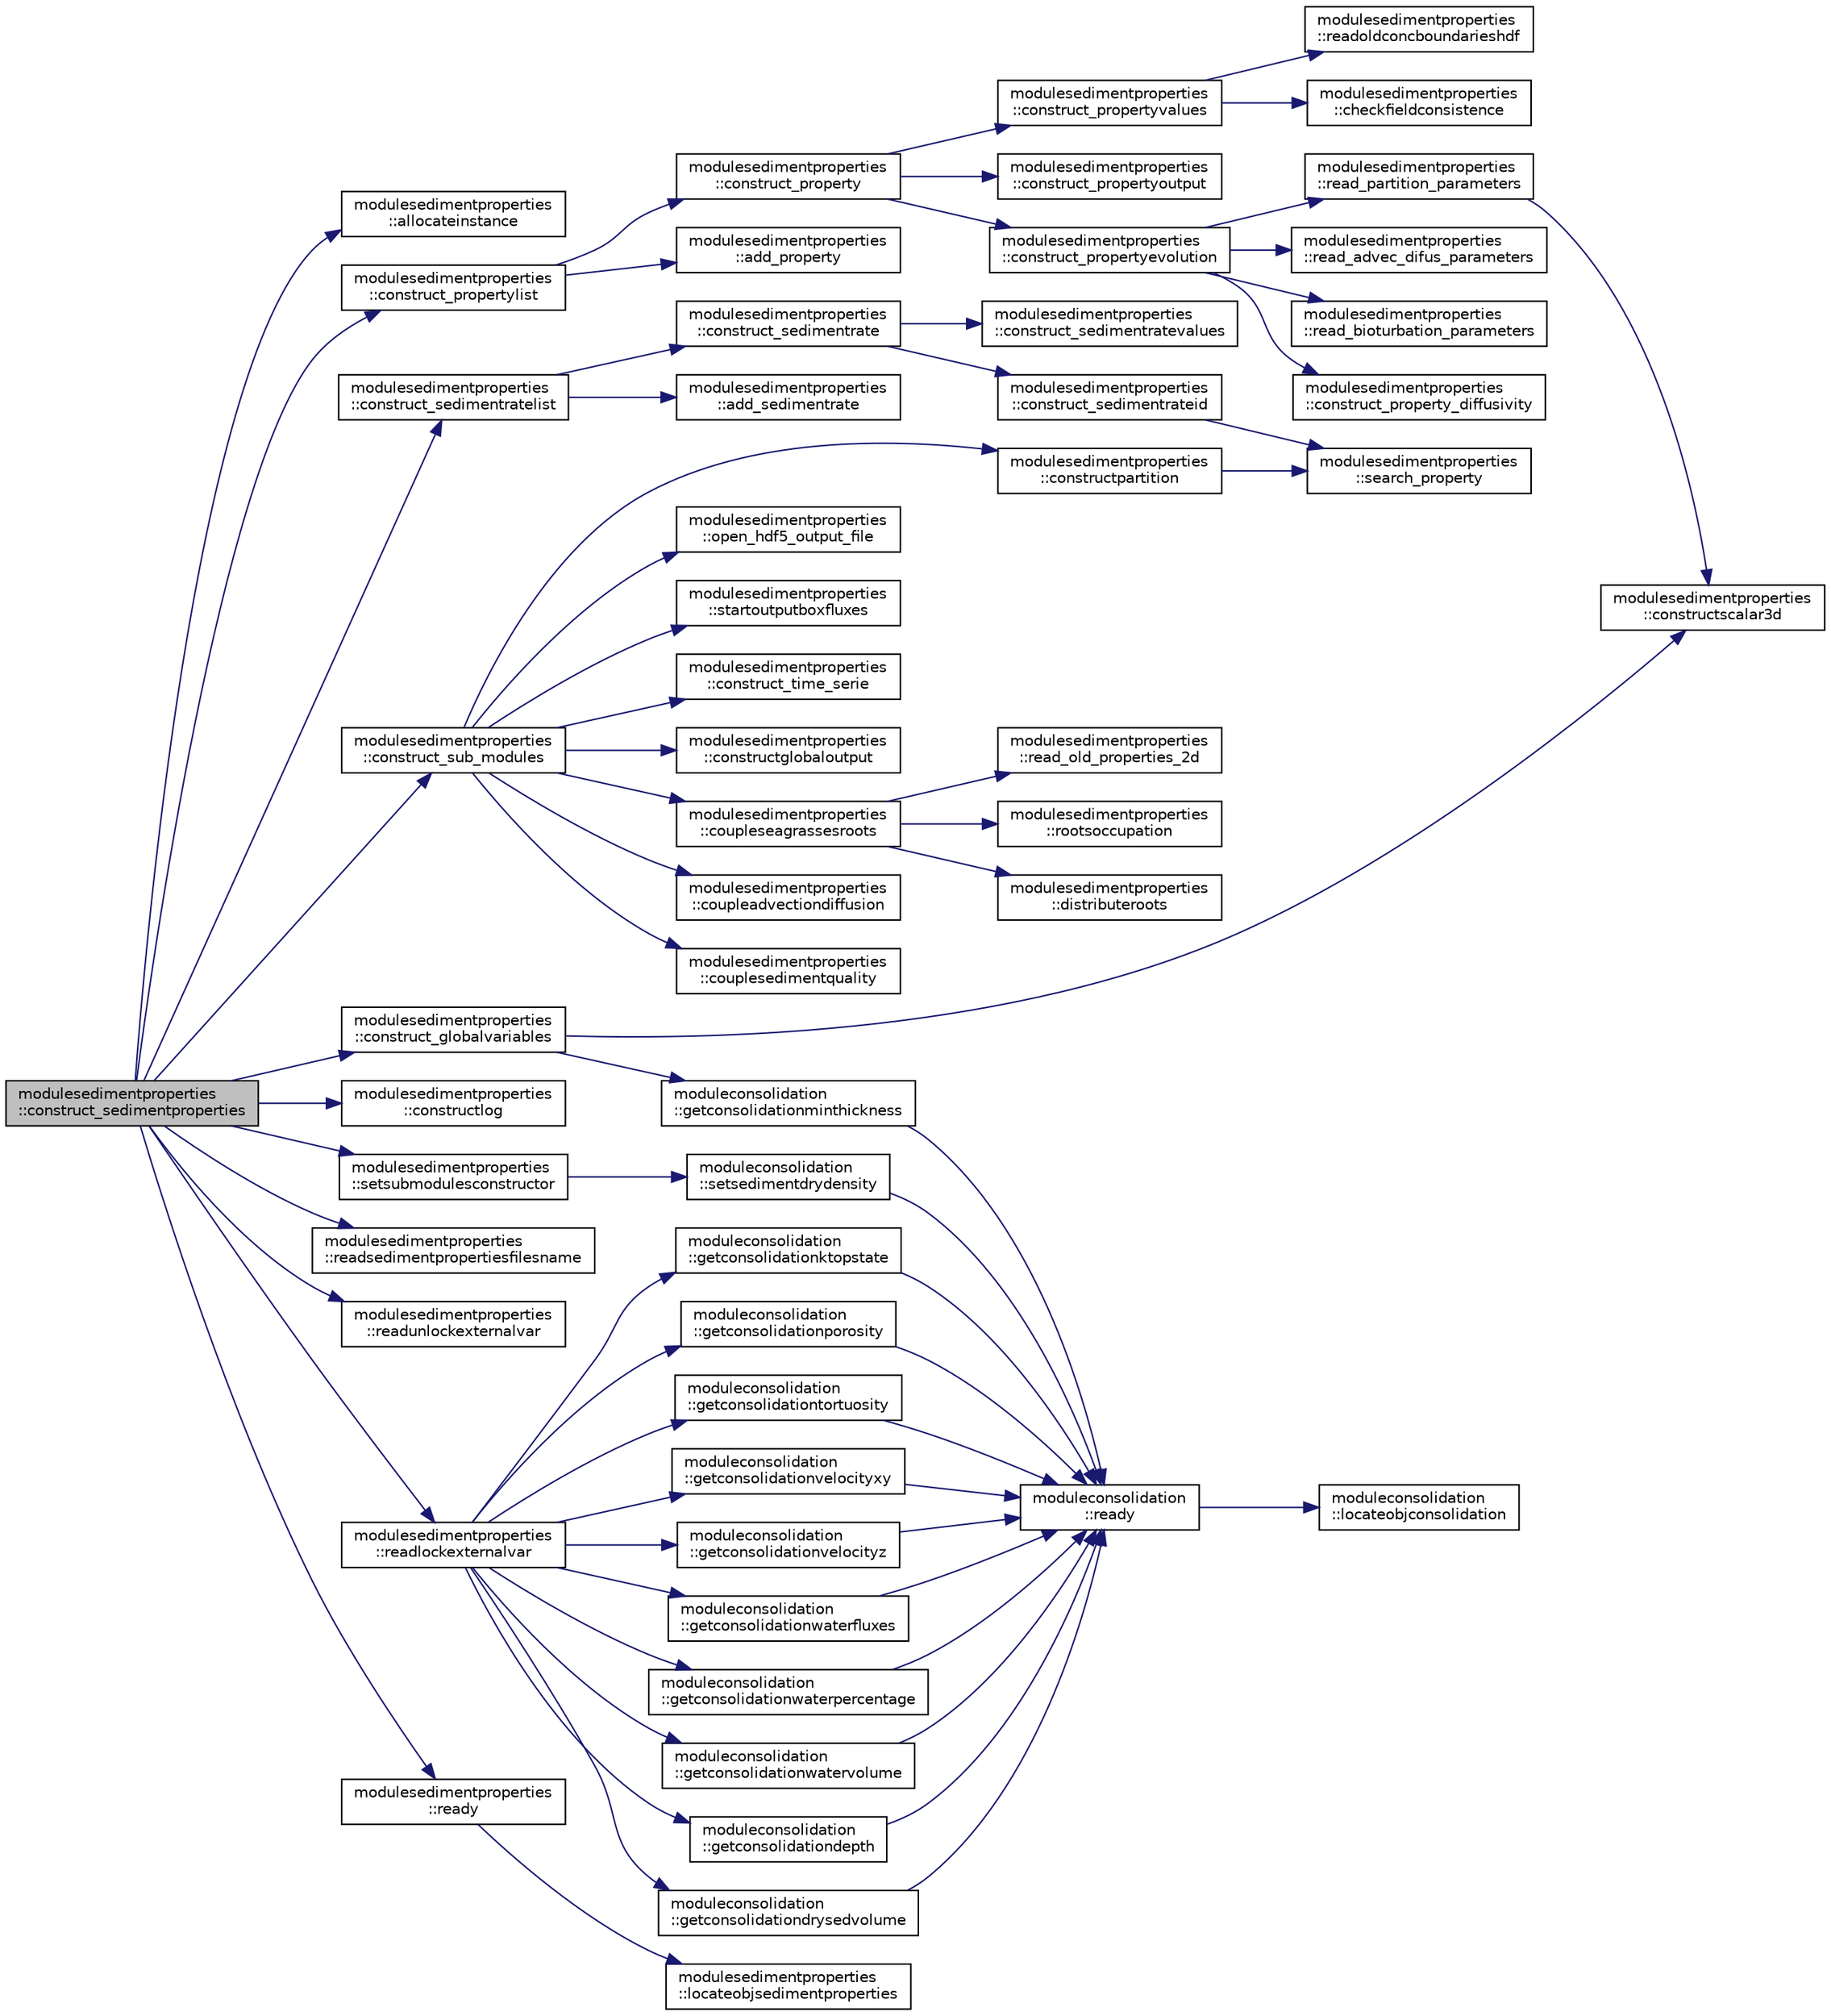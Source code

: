 digraph "modulesedimentproperties::construct_sedimentproperties"
{
 // LATEX_PDF_SIZE
  edge [fontname="Helvetica",fontsize="10",labelfontname="Helvetica",labelfontsize="10"];
  node [fontname="Helvetica",fontsize="10",shape=record];
  rankdir="LR";
  Node1 [label="modulesedimentproperties\l::construct_sedimentproperties",height=0.2,width=0.4,color="black", fillcolor="grey75", style="filled", fontcolor="black",tooltip=" "];
  Node1 -> Node2 [color="midnightblue",fontsize="10",style="solid",fontname="Helvetica"];
  Node2 [label="modulesedimentproperties\l::allocateinstance",height=0.2,width=0.4,color="black", fillcolor="white", style="filled",URL="$namespacemodulesedimentproperties.html#a0e2131732a53a8682cb31baa3a65d6ae",tooltip=" "];
  Node1 -> Node3 [color="midnightblue",fontsize="10",style="solid",fontname="Helvetica"];
  Node3 [label="modulesedimentproperties\l::construct_globalvariables",height=0.2,width=0.4,color="black", fillcolor="white", style="filled",URL="$namespacemodulesedimentproperties.html#ac04693b92d1ed98577124026a0fb1d2e",tooltip=" "];
  Node3 -> Node4 [color="midnightblue",fontsize="10",style="solid",fontname="Helvetica"];
  Node4 [label="modulesedimentproperties\l::constructscalar3d",height=0.2,width=0.4,color="black", fillcolor="white", style="filled",URL="$namespacemodulesedimentproperties.html#a8f2d8b343c149475187c15596c0bde5e",tooltip=" "];
  Node3 -> Node5 [color="midnightblue",fontsize="10",style="solid",fontname="Helvetica"];
  Node5 [label="moduleconsolidation\l::getconsolidationminthickness",height=0.2,width=0.4,color="black", fillcolor="white", style="filled",URL="$namespacemoduleconsolidation.html#a9166ecea6df370e3decee58c70761e72",tooltip=" "];
  Node5 -> Node6 [color="midnightblue",fontsize="10",style="solid",fontname="Helvetica"];
  Node6 [label="moduleconsolidation\l::ready",height=0.2,width=0.4,color="black", fillcolor="white", style="filled",URL="$namespacemoduleconsolidation.html#ab6b8d86bedc5c2870f1fb998c297005e",tooltip=" "];
  Node6 -> Node7 [color="midnightblue",fontsize="10",style="solid",fontname="Helvetica"];
  Node7 [label="moduleconsolidation\l::locateobjconsolidation",height=0.2,width=0.4,color="black", fillcolor="white", style="filled",URL="$namespacemoduleconsolidation.html#a782ed1b2a1870dc38bceeca90e360669",tooltip=" "];
  Node1 -> Node8 [color="midnightblue",fontsize="10",style="solid",fontname="Helvetica"];
  Node8 [label="modulesedimentproperties\l::construct_propertylist",height=0.2,width=0.4,color="black", fillcolor="white", style="filled",URL="$namespacemodulesedimentproperties.html#abc91092616fbf4edf02daa5a7b1fcbb9",tooltip=" "];
  Node8 -> Node9 [color="midnightblue",fontsize="10",style="solid",fontname="Helvetica"];
  Node9 [label="modulesedimentproperties\l::add_property",height=0.2,width=0.4,color="black", fillcolor="white", style="filled",URL="$namespacemodulesedimentproperties.html#a6c62c3f418883d0d880c6158695566b6",tooltip=" "];
  Node8 -> Node10 [color="midnightblue",fontsize="10",style="solid",fontname="Helvetica"];
  Node10 [label="modulesedimentproperties\l::construct_property",height=0.2,width=0.4,color="black", fillcolor="white", style="filled",URL="$namespacemodulesedimentproperties.html#ab01eb007762b8ce8366245977a153ea9",tooltip=" "];
  Node10 -> Node11 [color="midnightblue",fontsize="10",style="solid",fontname="Helvetica"];
  Node11 [label="modulesedimentproperties\l::construct_propertyevolution",height=0.2,width=0.4,color="black", fillcolor="white", style="filled",URL="$namespacemodulesedimentproperties.html#a0062c792fb1ce4d0c7dbe3c701104971",tooltip=" "];
  Node11 -> Node12 [color="midnightblue",fontsize="10",style="solid",fontname="Helvetica"];
  Node12 [label="modulesedimentproperties\l::construct_property_diffusivity",height=0.2,width=0.4,color="black", fillcolor="white", style="filled",URL="$namespacemodulesedimentproperties.html#ad39d979b59e5b787373491b93c07fbf0",tooltip=" "];
  Node11 -> Node13 [color="midnightblue",fontsize="10",style="solid",fontname="Helvetica"];
  Node13 [label="modulesedimentproperties\l::read_advec_difus_parameters",height=0.2,width=0.4,color="black", fillcolor="white", style="filled",URL="$namespacemodulesedimentproperties.html#ae4b16a3890a8718b83545926394da139",tooltip=" "];
  Node11 -> Node14 [color="midnightblue",fontsize="10",style="solid",fontname="Helvetica"];
  Node14 [label="modulesedimentproperties\l::read_bioturbation_parameters",height=0.2,width=0.4,color="black", fillcolor="white", style="filled",URL="$namespacemodulesedimentproperties.html#aa74dbe9c3eb52147100981fe4f5d8702",tooltip=" "];
  Node11 -> Node15 [color="midnightblue",fontsize="10",style="solid",fontname="Helvetica"];
  Node15 [label="modulesedimentproperties\l::read_partition_parameters",height=0.2,width=0.4,color="black", fillcolor="white", style="filled",URL="$namespacemodulesedimentproperties.html#afa4c90b28af961558ea18ba6ed05123b",tooltip=" "];
  Node15 -> Node4 [color="midnightblue",fontsize="10",style="solid",fontname="Helvetica"];
  Node10 -> Node16 [color="midnightblue",fontsize="10",style="solid",fontname="Helvetica"];
  Node16 [label="modulesedimentproperties\l::construct_propertyoutput",height=0.2,width=0.4,color="black", fillcolor="white", style="filled",URL="$namespacemodulesedimentproperties.html#ae799f87453bb5cd4088f0289710bf961",tooltip=" "];
  Node10 -> Node17 [color="midnightblue",fontsize="10",style="solid",fontname="Helvetica"];
  Node17 [label="modulesedimentproperties\l::construct_propertyvalues",height=0.2,width=0.4,color="black", fillcolor="white", style="filled",URL="$namespacemodulesedimentproperties.html#a63773e38287296de2a4e2baec3bfe034",tooltip=" "];
  Node17 -> Node18 [color="midnightblue",fontsize="10",style="solid",fontname="Helvetica"];
  Node18 [label="modulesedimentproperties\l::checkfieldconsistence",height=0.2,width=0.4,color="black", fillcolor="white", style="filled",URL="$namespacemodulesedimentproperties.html#aed9da5330d31cd4f61d7b60492c4d0ad",tooltip=" "];
  Node17 -> Node19 [color="midnightblue",fontsize="10",style="solid",fontname="Helvetica"];
  Node19 [label="modulesedimentproperties\l::readoldconcboundarieshdf",height=0.2,width=0.4,color="black", fillcolor="white", style="filled",URL="$namespacemodulesedimentproperties.html#a5eab479d8cef7089906fb647d918b3fe",tooltip=" "];
  Node1 -> Node20 [color="midnightblue",fontsize="10",style="solid",fontname="Helvetica"];
  Node20 [label="modulesedimentproperties\l::construct_sedimentratelist",height=0.2,width=0.4,color="black", fillcolor="white", style="filled",URL="$namespacemodulesedimentproperties.html#ac8e0d26b714ef94bff3a38a7730ee2a5",tooltip=" "];
  Node20 -> Node21 [color="midnightblue",fontsize="10",style="solid",fontname="Helvetica"];
  Node21 [label="modulesedimentproperties\l::add_sedimentrate",height=0.2,width=0.4,color="black", fillcolor="white", style="filled",URL="$namespacemodulesedimentproperties.html#a01426b1d7936843c8ff328ebd6feba46",tooltip=" "];
  Node20 -> Node22 [color="midnightblue",fontsize="10",style="solid",fontname="Helvetica"];
  Node22 [label="modulesedimentproperties\l::construct_sedimentrate",height=0.2,width=0.4,color="black", fillcolor="white", style="filled",URL="$namespacemodulesedimentproperties.html#a945018b7c1fcfbb5687c6021d5636530",tooltip=" "];
  Node22 -> Node23 [color="midnightblue",fontsize="10",style="solid",fontname="Helvetica"];
  Node23 [label="modulesedimentproperties\l::construct_sedimentrateid",height=0.2,width=0.4,color="black", fillcolor="white", style="filled",URL="$namespacemodulesedimentproperties.html#af77439b27c476526490c3dafac1f3411",tooltip=" "];
  Node23 -> Node24 [color="midnightblue",fontsize="10",style="solid",fontname="Helvetica"];
  Node24 [label="modulesedimentproperties\l::search_property",height=0.2,width=0.4,color="black", fillcolor="white", style="filled",URL="$namespacemodulesedimentproperties.html#a30718f70ea81a445eb986292b5c9cd5f",tooltip=" "];
  Node22 -> Node25 [color="midnightblue",fontsize="10",style="solid",fontname="Helvetica"];
  Node25 [label="modulesedimentproperties\l::construct_sedimentratevalues",height=0.2,width=0.4,color="black", fillcolor="white", style="filled",URL="$namespacemodulesedimentproperties.html#a6a52cd2ecac4c72aa40426e7ed1e0616",tooltip=" "];
  Node1 -> Node26 [color="midnightblue",fontsize="10",style="solid",fontname="Helvetica"];
  Node26 [label="modulesedimentproperties\l::construct_sub_modules",height=0.2,width=0.4,color="black", fillcolor="white", style="filled",URL="$namespacemodulesedimentproperties.html#a908a832201f28cb160dc5c859ab8af03",tooltip=" "];
  Node26 -> Node27 [color="midnightblue",fontsize="10",style="solid",fontname="Helvetica"];
  Node27 [label="modulesedimentproperties\l::construct_time_serie",height=0.2,width=0.4,color="black", fillcolor="white", style="filled",URL="$namespacemodulesedimentproperties.html#a96254e985001cdec16870dc8c0188366",tooltip=" "];
  Node26 -> Node28 [color="midnightblue",fontsize="10",style="solid",fontname="Helvetica"];
  Node28 [label="modulesedimentproperties\l::constructglobaloutput",height=0.2,width=0.4,color="black", fillcolor="white", style="filled",URL="$namespacemodulesedimentproperties.html#a003638c1656ce528c586d7f167d3d025",tooltip=" "];
  Node26 -> Node29 [color="midnightblue",fontsize="10",style="solid",fontname="Helvetica"];
  Node29 [label="modulesedimentproperties\l::constructpartition",height=0.2,width=0.4,color="black", fillcolor="white", style="filled",URL="$namespacemodulesedimentproperties.html#a25b9b3491582d3d95d7501a1a79de02d",tooltip=" "];
  Node29 -> Node24 [color="midnightblue",fontsize="10",style="solid",fontname="Helvetica"];
  Node26 -> Node30 [color="midnightblue",fontsize="10",style="solid",fontname="Helvetica"];
  Node30 [label="modulesedimentproperties\l::coupleadvectiondiffusion",height=0.2,width=0.4,color="black", fillcolor="white", style="filled",URL="$namespacemodulesedimentproperties.html#a7337c30e5645edde83be4dae7d323f3b",tooltip=" "];
  Node26 -> Node31 [color="midnightblue",fontsize="10",style="solid",fontname="Helvetica"];
  Node31 [label="modulesedimentproperties\l::coupleseagrassesroots",height=0.2,width=0.4,color="black", fillcolor="white", style="filled",URL="$namespacemodulesedimentproperties.html#ab7687e8a644768320a332dacba7eb257",tooltip=" "];
  Node31 -> Node32 [color="midnightblue",fontsize="10",style="solid",fontname="Helvetica"];
  Node32 [label="modulesedimentproperties\l::distributeroots",height=0.2,width=0.4,color="black", fillcolor="white", style="filled",URL="$namespacemodulesedimentproperties.html#ab83ce67b0749c96200f2b82879c0b349",tooltip=" "];
  Node31 -> Node33 [color="midnightblue",fontsize="10",style="solid",fontname="Helvetica"];
  Node33 [label="modulesedimentproperties\l::read_old_properties_2d",height=0.2,width=0.4,color="black", fillcolor="white", style="filled",URL="$namespacemodulesedimentproperties.html#a4e8f3da0b8583fb335570e3c3f8a4bb0",tooltip=" "];
  Node31 -> Node34 [color="midnightblue",fontsize="10",style="solid",fontname="Helvetica"];
  Node34 [label="modulesedimentproperties\l::rootsoccupation",height=0.2,width=0.4,color="black", fillcolor="white", style="filled",URL="$namespacemodulesedimentproperties.html#ac9dd7bcf2f966e31f868dc3dc7a2cc13",tooltip=" "];
  Node26 -> Node35 [color="midnightblue",fontsize="10",style="solid",fontname="Helvetica"];
  Node35 [label="modulesedimentproperties\l::couplesedimentquality",height=0.2,width=0.4,color="black", fillcolor="white", style="filled",URL="$namespacemodulesedimentproperties.html#ab1ad9fb8e7d7a22675312273d0b5abc5",tooltip=" "];
  Node26 -> Node36 [color="midnightblue",fontsize="10",style="solid",fontname="Helvetica"];
  Node36 [label="modulesedimentproperties\l::open_hdf5_output_file",height=0.2,width=0.4,color="black", fillcolor="white", style="filled",URL="$namespacemodulesedimentproperties.html#a53b69fba92a04f1c26ee8ee39794357d",tooltip=" "];
  Node26 -> Node37 [color="midnightblue",fontsize="10",style="solid",fontname="Helvetica"];
  Node37 [label="modulesedimentproperties\l::startoutputboxfluxes",height=0.2,width=0.4,color="black", fillcolor="white", style="filled",URL="$namespacemodulesedimentproperties.html#a003fd1b9c4a46c432214de1d337ed97a",tooltip=" "];
  Node1 -> Node38 [color="midnightblue",fontsize="10",style="solid",fontname="Helvetica"];
  Node38 [label="modulesedimentproperties\l::constructlog",height=0.2,width=0.4,color="black", fillcolor="white", style="filled",URL="$namespacemodulesedimentproperties.html#a8adc335e0f9814d9866b9c91620279fb",tooltip=" "];
  Node1 -> Node39 [color="midnightblue",fontsize="10",style="solid",fontname="Helvetica"];
  Node39 [label="modulesedimentproperties\l::readlockexternalvar",height=0.2,width=0.4,color="black", fillcolor="white", style="filled",URL="$namespacemodulesedimentproperties.html#a395db65fca9389b9904d43f9fc450c03",tooltip=" "];
  Node39 -> Node40 [color="midnightblue",fontsize="10",style="solid",fontname="Helvetica"];
  Node40 [label="moduleconsolidation\l::getconsolidationdepth",height=0.2,width=0.4,color="black", fillcolor="white", style="filled",URL="$namespacemoduleconsolidation.html#a7d4c44834bf2eef5548235e522170c91",tooltip=" "];
  Node40 -> Node6 [color="midnightblue",fontsize="10",style="solid",fontname="Helvetica"];
  Node39 -> Node41 [color="midnightblue",fontsize="10",style="solid",fontname="Helvetica"];
  Node41 [label="moduleconsolidation\l::getconsolidationdrysedvolume",height=0.2,width=0.4,color="black", fillcolor="white", style="filled",URL="$namespacemoduleconsolidation.html#a34d40947baf053926b3fe4e02b7c1225",tooltip=" "];
  Node41 -> Node6 [color="midnightblue",fontsize="10",style="solid",fontname="Helvetica"];
  Node39 -> Node42 [color="midnightblue",fontsize="10",style="solid",fontname="Helvetica"];
  Node42 [label="moduleconsolidation\l::getconsolidationktopstate",height=0.2,width=0.4,color="black", fillcolor="white", style="filled",URL="$namespacemoduleconsolidation.html#ace4ba590047f774affd5abf5e15b7e41",tooltip=" "];
  Node42 -> Node6 [color="midnightblue",fontsize="10",style="solid",fontname="Helvetica"];
  Node39 -> Node43 [color="midnightblue",fontsize="10",style="solid",fontname="Helvetica"];
  Node43 [label="moduleconsolidation\l::getconsolidationporosity",height=0.2,width=0.4,color="black", fillcolor="white", style="filled",URL="$namespacemoduleconsolidation.html#a47de60bcd271300a187a9ce6257be08e",tooltip=" "];
  Node43 -> Node6 [color="midnightblue",fontsize="10",style="solid",fontname="Helvetica"];
  Node39 -> Node44 [color="midnightblue",fontsize="10",style="solid",fontname="Helvetica"];
  Node44 [label="moduleconsolidation\l::getconsolidationtortuosity",height=0.2,width=0.4,color="black", fillcolor="white", style="filled",URL="$namespacemoduleconsolidation.html#a6f6333d1cd3299be92039f6e03e3b5b8",tooltip=" "];
  Node44 -> Node6 [color="midnightblue",fontsize="10",style="solid",fontname="Helvetica"];
  Node39 -> Node45 [color="midnightblue",fontsize="10",style="solid",fontname="Helvetica"];
  Node45 [label="moduleconsolidation\l::getconsolidationvelocityxy",height=0.2,width=0.4,color="black", fillcolor="white", style="filled",URL="$namespacemoduleconsolidation.html#ad474911e58923dc9beb19e05548a5073",tooltip=" "];
  Node45 -> Node6 [color="midnightblue",fontsize="10",style="solid",fontname="Helvetica"];
  Node39 -> Node46 [color="midnightblue",fontsize="10",style="solid",fontname="Helvetica"];
  Node46 [label="moduleconsolidation\l::getconsolidationvelocityz",height=0.2,width=0.4,color="black", fillcolor="white", style="filled",URL="$namespacemoduleconsolidation.html#a1a8c6ae3e68c283ceaaa0a81fb8f531b",tooltip=" "];
  Node46 -> Node6 [color="midnightblue",fontsize="10",style="solid",fontname="Helvetica"];
  Node39 -> Node47 [color="midnightblue",fontsize="10",style="solid",fontname="Helvetica"];
  Node47 [label="moduleconsolidation\l::getconsolidationwaterfluxes",height=0.2,width=0.4,color="black", fillcolor="white", style="filled",URL="$namespacemoduleconsolidation.html#ab2cf2636db758f412f7c627b38eb6231",tooltip=" "];
  Node47 -> Node6 [color="midnightblue",fontsize="10",style="solid",fontname="Helvetica"];
  Node39 -> Node48 [color="midnightblue",fontsize="10",style="solid",fontname="Helvetica"];
  Node48 [label="moduleconsolidation\l::getconsolidationwaterpercentage",height=0.2,width=0.4,color="black", fillcolor="white", style="filled",URL="$namespacemoduleconsolidation.html#ab90e8e4b9e87d2f8313a0f2860b3d4c8",tooltip=" "];
  Node48 -> Node6 [color="midnightblue",fontsize="10",style="solid",fontname="Helvetica"];
  Node39 -> Node49 [color="midnightblue",fontsize="10",style="solid",fontname="Helvetica"];
  Node49 [label="moduleconsolidation\l::getconsolidationwatervolume",height=0.2,width=0.4,color="black", fillcolor="white", style="filled",URL="$namespacemoduleconsolidation.html#a26b0c6595143115c8e9db2d46e42ba05",tooltip=" "];
  Node49 -> Node6 [color="midnightblue",fontsize="10",style="solid",fontname="Helvetica"];
  Node1 -> Node50 [color="midnightblue",fontsize="10",style="solid",fontname="Helvetica"];
  Node50 [label="modulesedimentproperties\l::readsedimentpropertiesfilesname",height=0.2,width=0.4,color="black", fillcolor="white", style="filled",URL="$namespacemodulesedimentproperties.html#a75f3289f9063b5325117a4d39bebace2",tooltip=" "];
  Node1 -> Node51 [color="midnightblue",fontsize="10",style="solid",fontname="Helvetica"];
  Node51 [label="modulesedimentproperties\l::readunlockexternalvar",height=0.2,width=0.4,color="black", fillcolor="white", style="filled",URL="$namespacemodulesedimentproperties.html#a442696b0f51e8020b42b7a5c2af05721",tooltip=" "];
  Node1 -> Node52 [color="midnightblue",fontsize="10",style="solid",fontname="Helvetica"];
  Node52 [label="modulesedimentproperties\l::ready",height=0.2,width=0.4,color="black", fillcolor="white", style="filled",URL="$namespacemodulesedimentproperties.html#a0ac80b6b6970285688cd69f623317e33",tooltip=" "];
  Node52 -> Node53 [color="midnightblue",fontsize="10",style="solid",fontname="Helvetica"];
  Node53 [label="modulesedimentproperties\l::locateobjsedimentproperties",height=0.2,width=0.4,color="black", fillcolor="white", style="filled",URL="$namespacemodulesedimentproperties.html#a8bdf617b0165523af238758f5b5a5767",tooltip=" "];
  Node1 -> Node54 [color="midnightblue",fontsize="10",style="solid",fontname="Helvetica"];
  Node54 [label="modulesedimentproperties\l::setsubmodulesconstructor",height=0.2,width=0.4,color="black", fillcolor="white", style="filled",URL="$namespacemodulesedimentproperties.html#acc4f3e2fa34ac7c083b5c86382b68a59",tooltip=" "];
  Node54 -> Node55 [color="midnightblue",fontsize="10",style="solid",fontname="Helvetica"];
  Node55 [label="moduleconsolidation\l::setsedimentdrydensity",height=0.2,width=0.4,color="black", fillcolor="white", style="filled",URL="$namespacemoduleconsolidation.html#a79a5986057fbc83932d56bb8bfcf6b3b",tooltip=" "];
  Node55 -> Node6 [color="midnightblue",fontsize="10",style="solid",fontname="Helvetica"];
}
